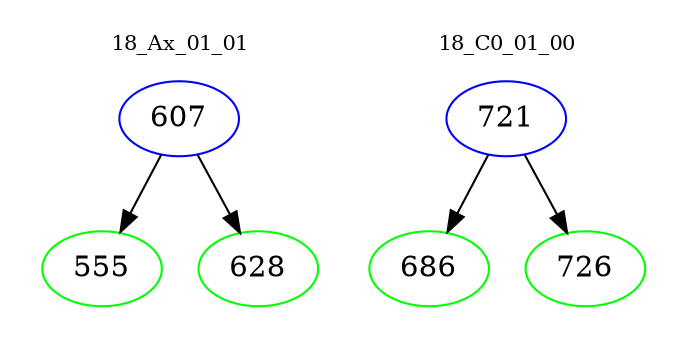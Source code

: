 digraph{
subgraph cluster_0 {
color = white
label = "18_Ax_01_01";
fontsize=10;
T0_607 [label="607", color="blue"]
T0_607 -> T0_555 [color="black"]
T0_555 [label="555", color="green"]
T0_607 -> T0_628 [color="black"]
T0_628 [label="628", color="green"]
}
subgraph cluster_1 {
color = white
label = "18_C0_01_00";
fontsize=10;
T1_721 [label="721", color="blue"]
T1_721 -> T1_686 [color="black"]
T1_686 [label="686", color="green"]
T1_721 -> T1_726 [color="black"]
T1_726 [label="726", color="green"]
}
}
